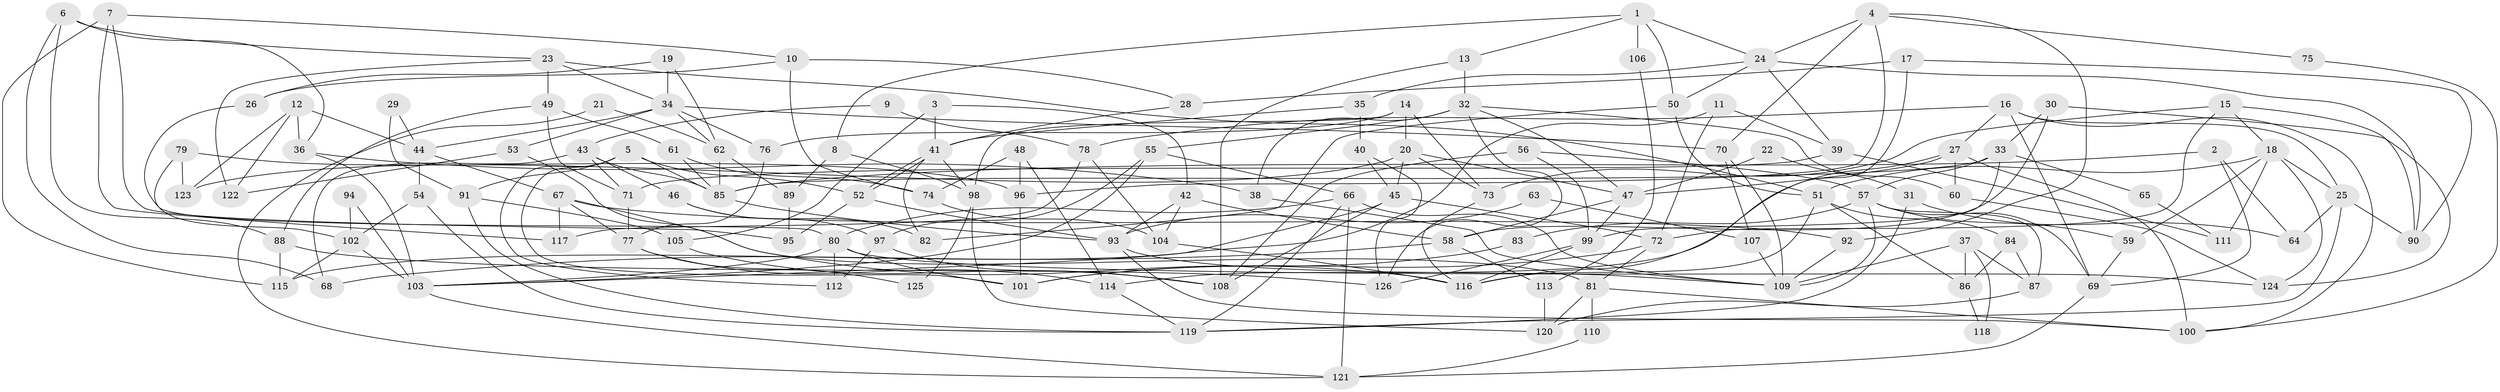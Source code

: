 // coarse degree distribution, {8: 0.08974358974358974, 3: 0.20512820512820512, 4: 0.11538461538461539, 7: 0.08974358974358974, 6: 0.14102564102564102, 5: 0.23076923076923078, 2: 0.07692307692307693, 9: 0.038461538461538464, 10: 0.01282051282051282}
// Generated by graph-tools (version 1.1) at 2025/24/03/03/25 07:24:04]
// undirected, 126 vertices, 252 edges
graph export_dot {
graph [start="1"]
  node [color=gray90,style=filled];
  1;
  2;
  3;
  4;
  5;
  6;
  7;
  8;
  9;
  10;
  11;
  12;
  13;
  14;
  15;
  16;
  17;
  18;
  19;
  20;
  21;
  22;
  23;
  24;
  25;
  26;
  27;
  28;
  29;
  30;
  31;
  32;
  33;
  34;
  35;
  36;
  37;
  38;
  39;
  40;
  41;
  42;
  43;
  44;
  45;
  46;
  47;
  48;
  49;
  50;
  51;
  52;
  53;
  54;
  55;
  56;
  57;
  58;
  59;
  60;
  61;
  62;
  63;
  64;
  65;
  66;
  67;
  68;
  69;
  70;
  71;
  72;
  73;
  74;
  75;
  76;
  77;
  78;
  79;
  80;
  81;
  82;
  83;
  84;
  85;
  86;
  87;
  88;
  89;
  90;
  91;
  92;
  93;
  94;
  95;
  96;
  97;
  98;
  99;
  100;
  101;
  102;
  103;
  104;
  105;
  106;
  107;
  108;
  109;
  110;
  111;
  112;
  113;
  114;
  115;
  116;
  117;
  118;
  119;
  120;
  121;
  122;
  123;
  124;
  125;
  126;
  1 -- 13;
  1 -- 24;
  1 -- 8;
  1 -- 50;
  1 -- 106;
  2 -- 69;
  2 -- 85;
  2 -- 64;
  3 -- 41;
  3 -- 42;
  3 -- 105;
  4 -- 24;
  4 -- 92;
  4 -- 70;
  4 -- 75;
  4 -- 96;
  5 -- 112;
  5 -- 85;
  5 -- 52;
  5 -- 91;
  5 -- 101;
  6 -- 68;
  6 -- 88;
  6 -- 23;
  6 -- 36;
  7 -- 10;
  7 -- 117;
  7 -- 95;
  7 -- 115;
  8 -- 98;
  8 -- 89;
  9 -- 78;
  9 -- 43;
  10 -- 74;
  10 -- 26;
  10 -- 28;
  11 -- 39;
  11 -- 72;
  11 -- 115;
  12 -- 36;
  12 -- 122;
  12 -- 44;
  12 -- 123;
  13 -- 32;
  13 -- 108;
  14 -- 73;
  14 -- 20;
  14 -- 76;
  14 -- 98;
  15 -- 90;
  15 -- 72;
  15 -- 18;
  15 -- 73;
  16 -- 69;
  16 -- 25;
  16 -- 27;
  16 -- 78;
  16 -- 100;
  17 -- 116;
  17 -- 90;
  17 -- 28;
  18 -- 51;
  18 -- 25;
  18 -- 59;
  18 -- 111;
  18 -- 124;
  19 -- 62;
  19 -- 34;
  19 -- 26;
  20 -- 47;
  20 -- 123;
  20 -- 45;
  20 -- 73;
  21 -- 121;
  21 -- 62;
  22 -- 47;
  22 -- 31;
  23 -- 49;
  23 -- 34;
  23 -- 51;
  23 -- 122;
  24 -- 35;
  24 -- 50;
  24 -- 39;
  24 -- 90;
  25 -- 119;
  25 -- 64;
  25 -- 90;
  26 -- 80;
  27 -- 100;
  27 -- 47;
  27 -- 60;
  27 -- 114;
  28 -- 41;
  29 -- 44;
  29 -- 91;
  30 -- 33;
  30 -- 124;
  30 -- 58;
  31 -- 64;
  31 -- 119;
  32 -- 47;
  32 -- 38;
  32 -- 55;
  32 -- 60;
  32 -- 126;
  33 -- 99;
  33 -- 57;
  33 -- 65;
  33 -- 85;
  34 -- 76;
  34 -- 44;
  34 -- 53;
  34 -- 62;
  34 -- 70;
  35 -- 40;
  35 -- 41;
  36 -- 103;
  36 -- 38;
  37 -- 109;
  37 -- 86;
  37 -- 87;
  37 -- 118;
  38 -- 109;
  39 -- 71;
  39 -- 111;
  40 -- 45;
  40 -- 126;
  41 -- 52;
  41 -- 52;
  41 -- 82;
  41 -- 98;
  42 -- 93;
  42 -- 58;
  42 -- 104;
  43 -- 71;
  43 -- 85;
  43 -- 46;
  43 -- 68;
  44 -- 54;
  44 -- 67;
  45 -- 103;
  45 -- 72;
  45 -- 108;
  46 -- 97;
  46 -- 82;
  47 -- 99;
  47 -- 58;
  48 -- 114;
  48 -- 96;
  48 -- 74;
  49 -- 61;
  49 -- 88;
  49 -- 71;
  50 -- 82;
  50 -- 51;
  51 -- 84;
  51 -- 86;
  51 -- 116;
  52 -- 93;
  52 -- 95;
  53 -- 116;
  53 -- 122;
  54 -- 102;
  54 -- 119;
  55 -- 66;
  55 -- 97;
  55 -- 103;
  56 -- 57;
  56 -- 108;
  56 -- 99;
  57 -- 109;
  57 -- 87;
  57 -- 59;
  57 -- 69;
  57 -- 83;
  58 -- 68;
  58 -- 113;
  59 -- 69;
  60 -- 124;
  61 -- 74;
  61 -- 85;
  62 -- 89;
  62 -- 85;
  63 -- 93;
  63 -- 107;
  65 -- 111;
  66 -- 121;
  66 -- 109;
  66 -- 80;
  66 -- 119;
  67 -- 81;
  67 -- 77;
  67 -- 92;
  67 -- 117;
  69 -- 121;
  70 -- 107;
  70 -- 109;
  71 -- 77;
  72 -- 101;
  72 -- 81;
  73 -- 116;
  74 -- 104;
  75 -- 100;
  76 -- 77;
  77 -- 114;
  77 -- 125;
  78 -- 104;
  78 -- 117;
  79 -- 102;
  79 -- 96;
  79 -- 123;
  80 -- 124;
  80 -- 101;
  80 -- 103;
  80 -- 112;
  81 -- 100;
  81 -- 110;
  81 -- 120;
  83 -- 101;
  84 -- 87;
  84 -- 86;
  85 -- 93;
  86 -- 118;
  87 -- 120;
  88 -- 115;
  88 -- 126;
  89 -- 95;
  91 -- 119;
  91 -- 105;
  92 -- 109;
  93 -- 100;
  93 -- 109;
  94 -- 102;
  94 -- 103;
  96 -- 101;
  97 -- 108;
  97 -- 112;
  98 -- 120;
  98 -- 125;
  99 -- 116;
  99 -- 126;
  102 -- 103;
  102 -- 115;
  103 -- 121;
  104 -- 116;
  105 -- 108;
  106 -- 113;
  107 -- 109;
  110 -- 121;
  113 -- 120;
  114 -- 119;
}
